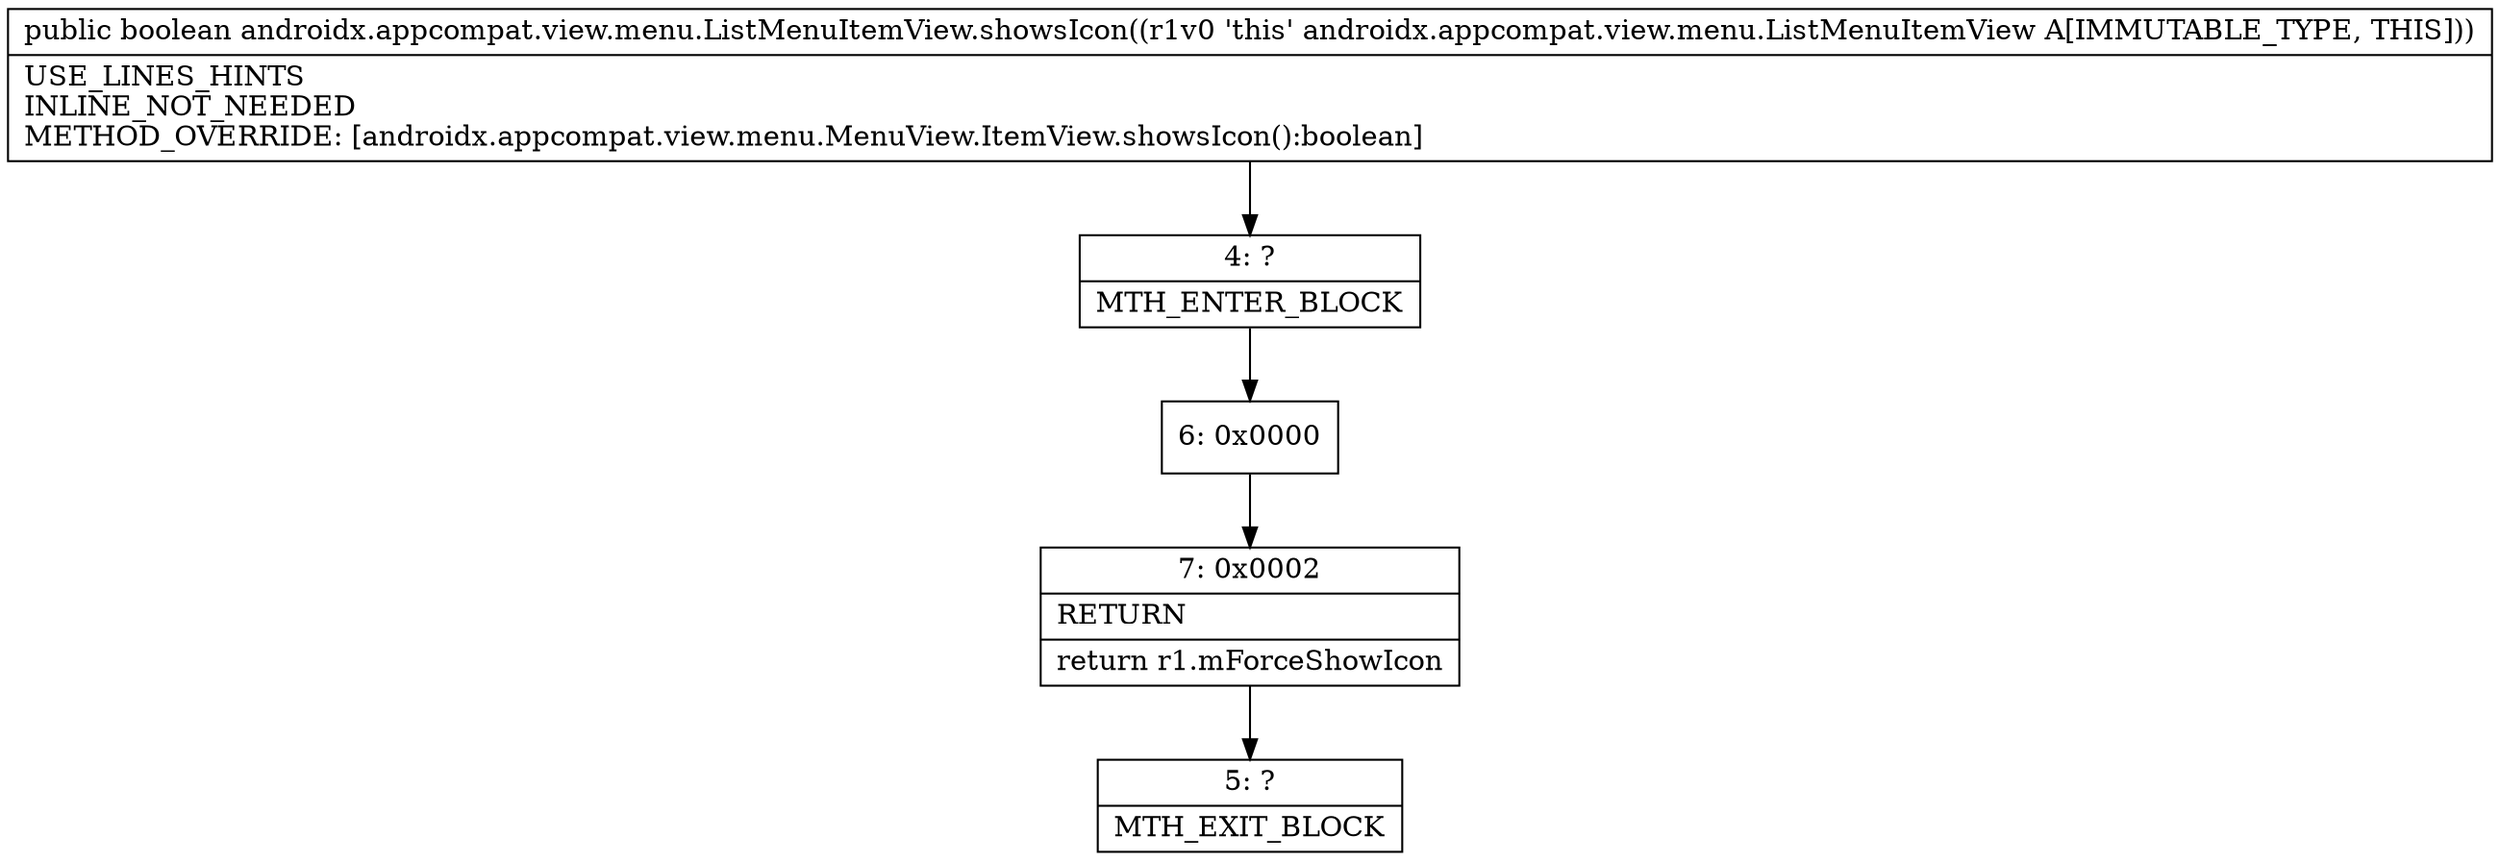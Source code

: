 digraph "CFG forandroidx.appcompat.view.menu.ListMenuItemView.showsIcon()Z" {
Node_4 [shape=record,label="{4\:\ ?|MTH_ENTER_BLOCK\l}"];
Node_6 [shape=record,label="{6\:\ 0x0000}"];
Node_7 [shape=record,label="{7\:\ 0x0002|RETURN\l|return r1.mForceShowIcon\l}"];
Node_5 [shape=record,label="{5\:\ ?|MTH_EXIT_BLOCK\l}"];
MethodNode[shape=record,label="{public boolean androidx.appcompat.view.menu.ListMenuItemView.showsIcon((r1v0 'this' androidx.appcompat.view.menu.ListMenuItemView A[IMMUTABLE_TYPE, THIS]))  | USE_LINES_HINTS\lINLINE_NOT_NEEDED\lMETHOD_OVERRIDE: [androidx.appcompat.view.menu.MenuView.ItemView.showsIcon():boolean]\l}"];
MethodNode -> Node_4;Node_4 -> Node_6;
Node_6 -> Node_7;
Node_7 -> Node_5;
}


